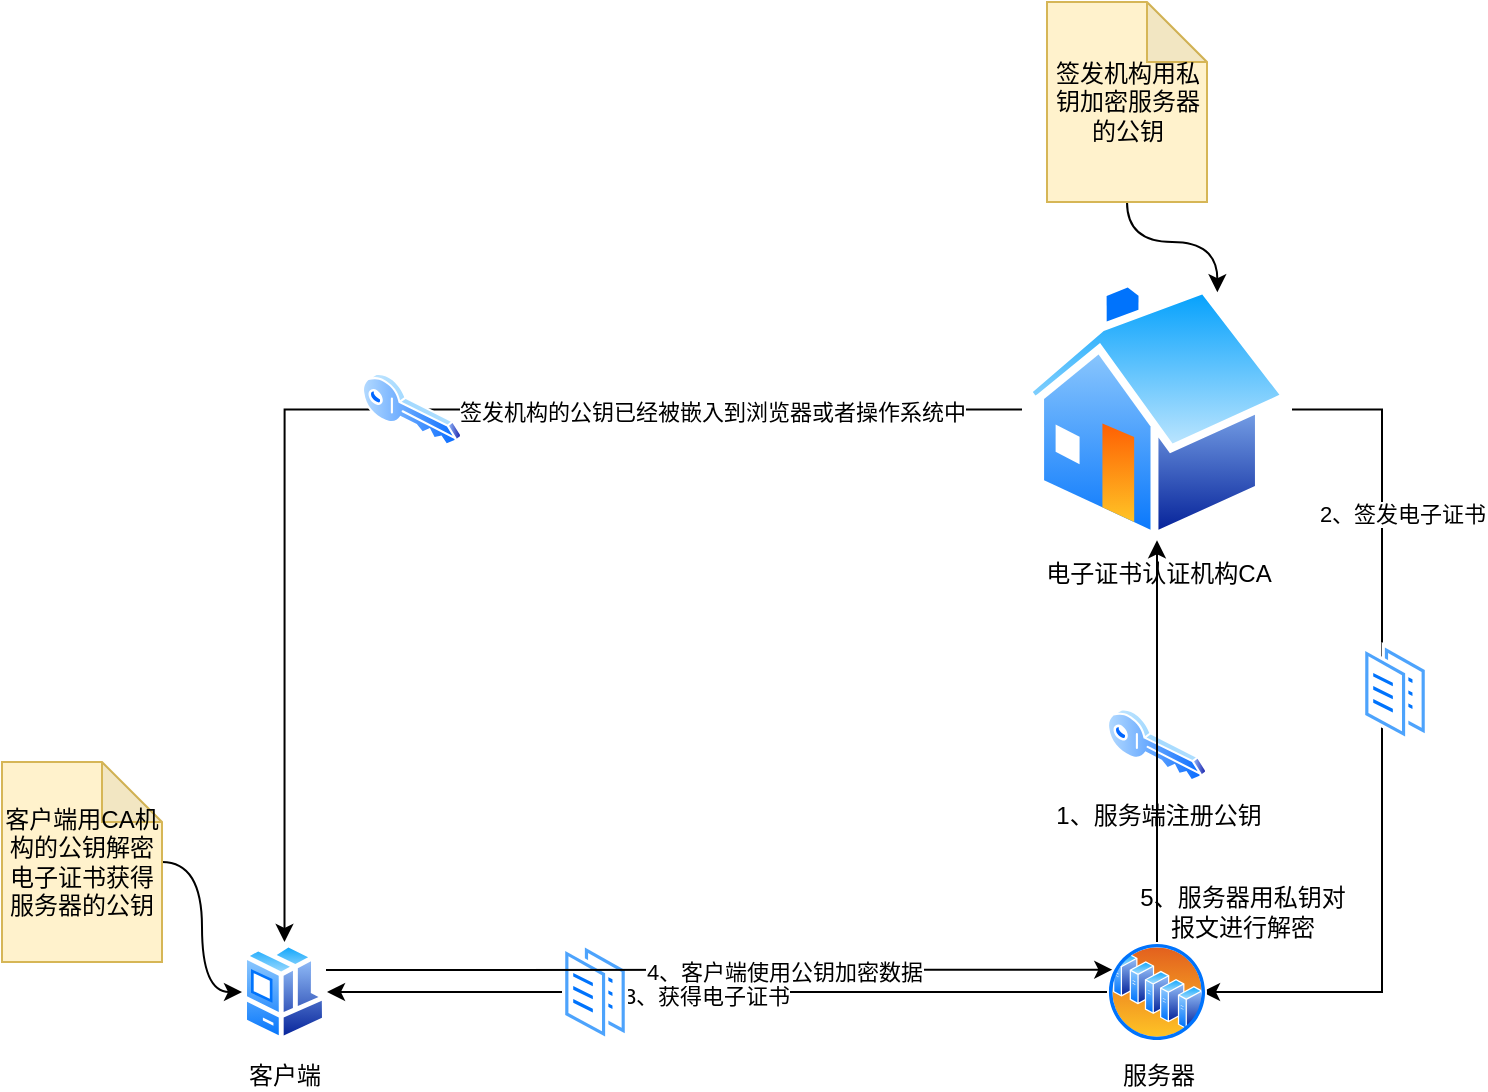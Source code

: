 <mxfile version="14.8.3" type="github">
  <diagram id="_6_i3_dyC2sQ74DqaxW7" name="Page-1">
    <mxGraphModel dx="946" dy="645" grid="1" gridSize="10" guides="1" tooltips="1" connect="1" arrows="1" fold="1" page="1" pageScale="1" pageWidth="827" pageHeight="1169" math="0" shadow="0">
      <root>
        <mxCell id="0" />
        <mxCell id="1" parent="0" />
        <mxCell id="QefDzYtXKN9kydE7Moo0-8" style="edgeStyle=orthogonalEdgeStyle;rounded=0;orthogonalLoop=1;jettySize=auto;html=1;" edge="1" parent="1" source="QefDzYtXKN9kydE7Moo0-3">
          <mxGeometry relative="1" as="geometry">
            <mxPoint x="620" y="495" as="targetPoint" />
            <Array as="points">
              <mxPoint x="710" y="204" />
              <mxPoint x="710" y="495" />
              <mxPoint x="620" y="495" />
            </Array>
          </mxGeometry>
        </mxCell>
        <mxCell id="QefDzYtXKN9kydE7Moo0-9" value="2、签发电子证书" style="edgeLabel;html=1;align=center;verticalAlign=middle;resizable=0;points=[];" vertex="1" connectable="0" parent="QefDzYtXKN9kydE7Moo0-8">
          <mxGeometry x="-0.23" y="-1" relative="1" as="geometry">
            <mxPoint x="11" y="-67" as="offset" />
          </mxGeometry>
        </mxCell>
        <mxCell id="QefDzYtXKN9kydE7Moo0-20" style="edgeStyle=orthogonalEdgeStyle;rounded=0;orthogonalLoop=1;jettySize=auto;html=1;entryX=0.5;entryY=0;entryDx=0;entryDy=0;" edge="1" parent="1" source="QefDzYtXKN9kydE7Moo0-3" target="QefDzYtXKN9kydE7Moo0-14">
          <mxGeometry relative="1" as="geometry" />
        </mxCell>
        <mxCell id="QefDzYtXKN9kydE7Moo0-22" value="签发机构的公钥已经被嵌入到浏览器或者操作系统中" style="edgeLabel;html=1;align=center;verticalAlign=middle;resizable=0;points=[];" vertex="1" connectable="0" parent="QefDzYtXKN9kydE7Moo0-20">
          <mxGeometry x="-0.512" y="1" relative="1" as="geometry">
            <mxPoint as="offset" />
          </mxGeometry>
        </mxCell>
        <mxCell id="QefDzYtXKN9kydE7Moo0-3" value="电子证书认证机构CA" style="aspect=fixed;perimeter=ellipsePerimeter;html=1;align=center;shadow=0;dashed=0;spacingTop=3;image;image=img/lib/active_directory/home.svg;" vertex="1" parent="1">
          <mxGeometry x="530" y="138.2" width="135" height="130.95" as="geometry" />
        </mxCell>
        <mxCell id="QefDzYtXKN9kydE7Moo0-4" value="1、服务端注册公钥" style="aspect=fixed;perimeter=ellipsePerimeter;html=1;align=center;shadow=0;dashed=0;spacingTop=3;image;image=img/lib/active_directory/key.svg;" vertex="1" parent="1">
          <mxGeometry x="572.5" y="353" width="50" height="37" as="geometry" />
        </mxCell>
        <mxCell id="QefDzYtXKN9kydE7Moo0-13" style="edgeStyle=orthogonalEdgeStyle;rounded=0;orthogonalLoop=1;jettySize=auto;html=1;exitX=0.5;exitY=0;exitDx=0;exitDy=0;entryX=0.5;entryY=1;entryDx=0;entryDy=0;" edge="1" parent="1" source="QefDzYtXKN9kydE7Moo0-5" target="QefDzYtXKN9kydE7Moo0-3">
          <mxGeometry relative="1" as="geometry" />
        </mxCell>
        <mxCell id="QefDzYtXKN9kydE7Moo0-15" style="edgeStyle=orthogonalEdgeStyle;rounded=0;orthogonalLoop=1;jettySize=auto;html=1;entryX=1;entryY=0.5;entryDx=0;entryDy=0;" edge="1" parent="1" source="QefDzYtXKN9kydE7Moo0-5" target="QefDzYtXKN9kydE7Moo0-14">
          <mxGeometry relative="1" as="geometry" />
        </mxCell>
        <mxCell id="QefDzYtXKN9kydE7Moo0-16" value="3、获得电子证书" style="edgeLabel;html=1;align=center;verticalAlign=middle;resizable=0;points=[];" vertex="1" connectable="0" parent="QefDzYtXKN9kydE7Moo0-15">
          <mxGeometry x="0.028" y="2" relative="1" as="geometry">
            <mxPoint as="offset" />
          </mxGeometry>
        </mxCell>
        <mxCell id="QefDzYtXKN9kydE7Moo0-5" value="服务器" style="aspect=fixed;perimeter=ellipsePerimeter;html=1;align=center;shadow=0;dashed=0;spacingTop=3;image;image=img/lib/active_directory/server_farm.svg;" vertex="1" parent="1">
          <mxGeometry x="572.5" y="470" width="50" height="50" as="geometry" />
        </mxCell>
        <mxCell id="QefDzYtXKN9kydE7Moo0-10" value="" style="aspect=fixed;perimeter=ellipsePerimeter;html=1;align=center;shadow=0;dashed=0;spacingTop=3;image;image=img/lib/active_directory/documents.svg;" vertex="1" parent="1">
          <mxGeometry x="300" y="470" width="33" height="50" as="geometry" />
        </mxCell>
        <mxCell id="QefDzYtXKN9kydE7Moo0-33" style="rounded=0;orthogonalLoop=1;jettySize=auto;html=1;entryX=0;entryY=0.25;entryDx=0;entryDy=0;" edge="1" parent="1" target="QefDzYtXKN9kydE7Moo0-5">
          <mxGeometry relative="1" as="geometry">
            <mxPoint x="182" y="484" as="sourcePoint" />
          </mxGeometry>
        </mxCell>
        <mxCell id="QefDzYtXKN9kydE7Moo0-34" value="4、客户端使用公钥加密数据" style="edgeLabel;html=1;align=center;verticalAlign=middle;resizable=0;points=[];" vertex="1" connectable="0" parent="QefDzYtXKN9kydE7Moo0-33">
          <mxGeometry x="0.166" y="-1" relative="1" as="geometry">
            <mxPoint as="offset" />
          </mxGeometry>
        </mxCell>
        <mxCell id="QefDzYtXKN9kydE7Moo0-14" value="客户端" style="aspect=fixed;perimeter=ellipsePerimeter;html=1;align=center;shadow=0;dashed=0;spacingTop=3;image;image=img/lib/active_directory/workstation_client.svg;" vertex="1" parent="1">
          <mxGeometry x="140" y="470" width="42.5" height="50" as="geometry" />
        </mxCell>
        <mxCell id="QefDzYtXKN9kydE7Moo0-17" value="" style="aspect=fixed;perimeter=ellipsePerimeter;html=1;align=center;shadow=0;dashed=0;spacingTop=3;image;image=img/lib/active_directory/documents.svg;" vertex="1" parent="1">
          <mxGeometry x="700" y="320" width="33" height="50" as="geometry" />
        </mxCell>
        <mxCell id="QefDzYtXKN9kydE7Moo0-21" value="" style="aspect=fixed;perimeter=ellipsePerimeter;html=1;align=center;shadow=0;dashed=0;spacingTop=3;image;image=img/lib/active_directory/key.svg;" vertex="1" parent="1">
          <mxGeometry x="200" y="185.18" width="50" height="37" as="geometry" />
        </mxCell>
        <mxCell id="QefDzYtXKN9kydE7Moo0-30" value="" style="edgeStyle=orthogonalEdgeStyle;rounded=0;orthogonalLoop=1;jettySize=auto;html=1;curved=1;" edge="1" parent="1" source="QefDzYtXKN9kydE7Moo0-29" target="QefDzYtXKN9kydE7Moo0-14">
          <mxGeometry relative="1" as="geometry" />
        </mxCell>
        <mxCell id="QefDzYtXKN9kydE7Moo0-29" value="客户端用CA机构的公钥解密电子证书获得服务器的公钥" style="shape=note;whiteSpace=wrap;html=1;backgroundOutline=1;darkOpacity=0.05;fillColor=#fff2cc;strokeColor=#d6b656;" vertex="1" parent="1">
          <mxGeometry x="20" y="380" width="80" height="100" as="geometry" />
        </mxCell>
        <mxCell id="QefDzYtXKN9kydE7Moo0-32" style="edgeStyle=orthogonalEdgeStyle;curved=1;rounded=0;orthogonalLoop=1;jettySize=auto;html=1;entryX=0.75;entryY=0;entryDx=0;entryDy=0;" edge="1" parent="1" source="QefDzYtXKN9kydE7Moo0-31" target="QefDzYtXKN9kydE7Moo0-3">
          <mxGeometry relative="1" as="geometry" />
        </mxCell>
        <mxCell id="QefDzYtXKN9kydE7Moo0-31" value="签发机构用私钥加密服务器的公钥" style="shape=note;whiteSpace=wrap;html=1;backgroundOutline=1;darkOpacity=0.05;fillColor=#fff2cc;strokeColor=#d6b656;" vertex="1" parent="1">
          <mxGeometry x="542.5" y="-1.421e-14" width="80" height="100" as="geometry" />
        </mxCell>
        <mxCell id="QefDzYtXKN9kydE7Moo0-36" value="5、服务器用私钥对&lt;br&gt;报文进行解密" style="text;html=1;align=center;verticalAlign=middle;resizable=0;points=[];autosize=1;strokeColor=none;" vertex="1" parent="1">
          <mxGeometry x="580" y="440" width="120" height="30" as="geometry" />
        </mxCell>
      </root>
    </mxGraphModel>
  </diagram>
</mxfile>
